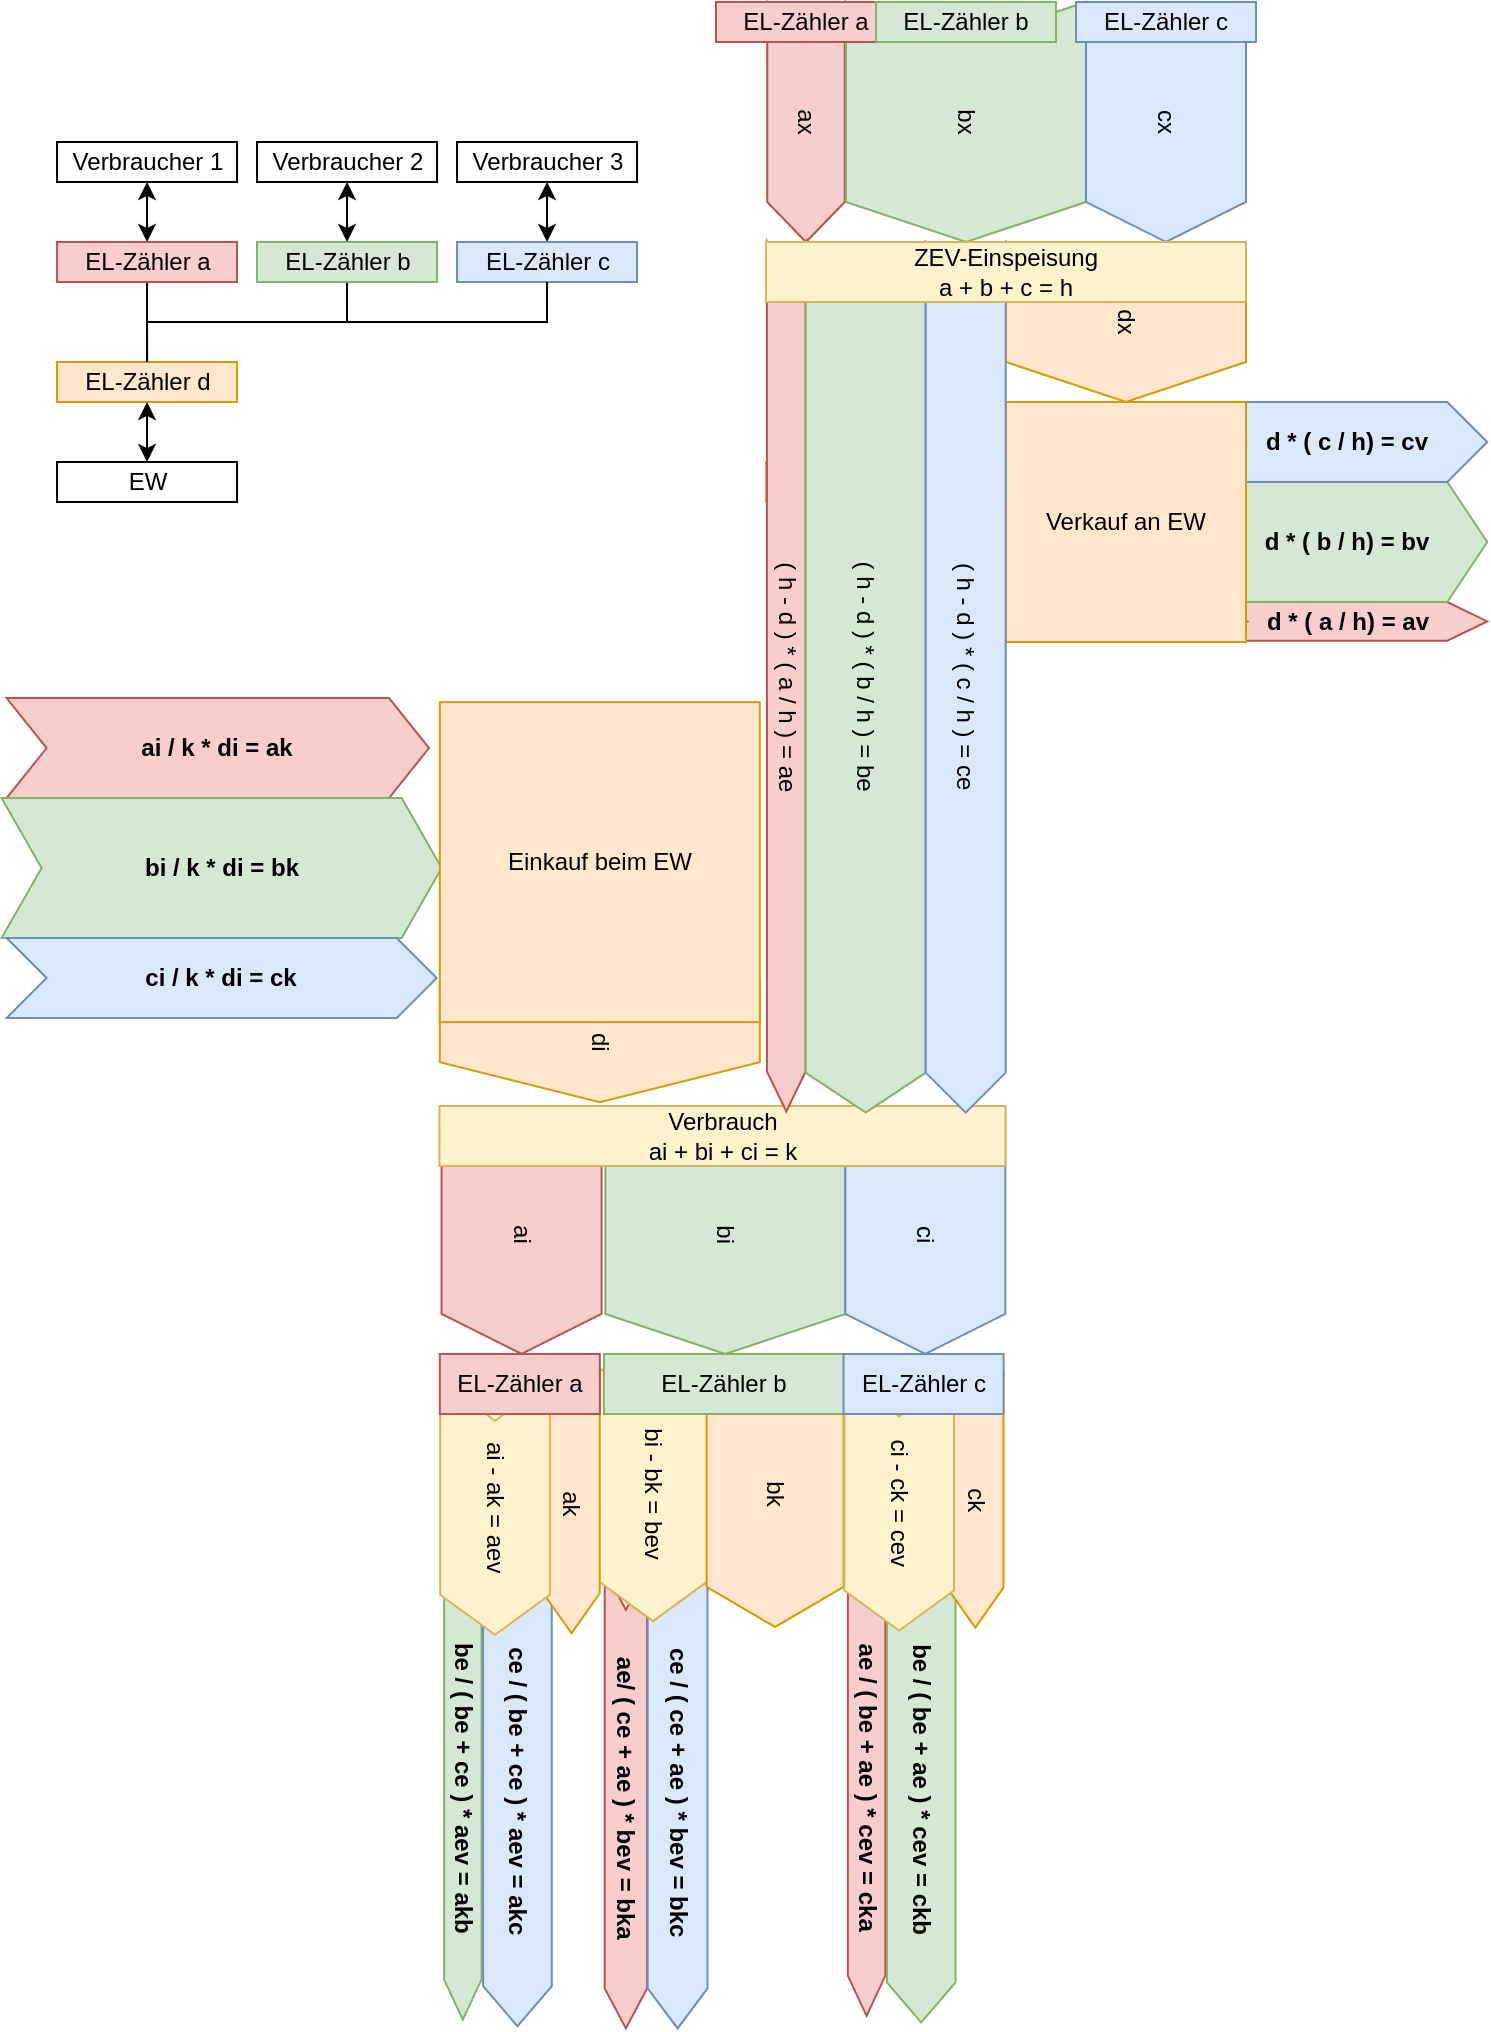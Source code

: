 <mxfile>
    <diagram name="Seite-1" id="jKMN51LfB6AQaLimZxCW">
        <mxGraphModel dx="688" dy="486" grid="1" gridSize="10" guides="1" tooltips="1" connect="1" arrows="1" fold="1" page="1" pageScale="1" pageWidth="827" pageHeight="1169" math="0" shadow="0">
            <root>
                <mxCell id="0"/>
                <mxCell id="1" parent="0"/>
                <mxCell id="Km60Tx-Bx8QJAWPqkn-1-41" value="ae/ ( ce + ae ) * bev = bka" style="shape=step;perimeter=stepPerimeter;whiteSpace=wrap;html=1;fixedSize=1;rotation=90;fillColor=#f8cecc;strokeColor=#b85450;fontStyle=1" parent="1" vertex="1">
                    <mxGeometry x="235.34" y="928.01" width="229.21" height="21.16" as="geometry"/>
                </mxCell>
                <mxCell id="Km60Tx-Bx8QJAWPqkn-1-43" value="ce / ( ce + ae ) * bev = bkc" style="shape=step;perimeter=stepPerimeter;whiteSpace=wrap;html=1;fixedSize=1;rotation=90;fillColor=#dae8fc;strokeColor=#6c8ebf;fontStyle=1" parent="1" vertex="1">
                    <mxGeometry x="257.73" y="920.2" width="236.15" height="29.92" as="geometry"/>
                </mxCell>
                <mxCell id="Km60Tx-Bx8QJAWPqkn-1-64" value="&lt;div&gt;bi - bk = bev&lt;/div&gt;" style="shape=step;perimeter=stepPerimeter;whiteSpace=wrap;html=1;fixedSize=1;rotation=90;fillColor=#fff2cc;strokeColor=#d6b656;" parent="1" vertex="1">
                    <mxGeometry x="300.005" y="758.645" width="127.04" height="54.83" as="geometry"/>
                </mxCell>
                <mxCell id="Km60Tx-Bx8QJAWPqkn-1-58" value="ai / k * di = ak" style="shape=step;perimeter=stepPerimeter;whiteSpace=wrap;html=1;fixedSize=1;rotation=0;fillColor=#f8cecc;strokeColor=#b85450;fontStyle=1" parent="1" vertex="1">
                    <mxGeometry x="40.31" y="388.04" width="211.21" height="49.97" as="geometry"/>
                </mxCell>
                <mxCell id="Km60Tx-Bx8QJAWPqkn-1-59" value="bi / k * di = bk" style="shape=step;perimeter=stepPerimeter;whiteSpace=wrap;html=1;fixedSize=1;rotation=0;fillColor=#d5e8d4;strokeColor=#82b366;fontStyle=1" parent="1" vertex="1">
                    <mxGeometry x="37.8" y="438.01" width="220.03" height="70" as="geometry"/>
                </mxCell>
                <mxCell id="Km60Tx-Bx8QJAWPqkn-1-60" value="ci / k * di = ck" style="shape=step;perimeter=stepPerimeter;whiteSpace=wrap;html=1;fixedSize=1;rotation=0;fillColor=#dae8fc;strokeColor=#6c8ebf;fontStyle=1" parent="1" vertex="1">
                    <mxGeometry x="40.3" y="508.01" width="215.03" height="40" as="geometry"/>
                </mxCell>
                <mxCell id="Km60Tx-Bx8QJAWPqkn-1-53" value="be / ( be + ce ) * aev = akb" style="shape=step;perimeter=stepPerimeter;whiteSpace=wrap;html=1;fixedSize=1;rotation=90;fillColor=#d5e8d4;strokeColor=#82b366;fontStyle=1" parent="1" vertex="1">
                    <mxGeometry x="152.7" y="923.73" width="231.44" height="18.72" as="geometry"/>
                </mxCell>
                <mxCell id="Km60Tx-Bx8QJAWPqkn-1-54" value="ce / ( be + ce ) * aev = akc" style="shape=step;perimeter=stepPerimeter;whiteSpace=wrap;html=1;fixedSize=1;rotation=90;fillColor=#dae8fc;strokeColor=#6c8ebf;fontStyle=1" parent="1" vertex="1">
                    <mxGeometry x="178.48" y="917.68" width="234.51" height="34.33" as="geometry"/>
                </mxCell>
                <mxCell id="Km60Tx-Bx8QJAWPqkn-1-55" value="ak" style="shape=step;perimeter=stepPerimeter;whiteSpace=wrap;html=1;fixedSize=1;rotation=90;fillColor=#ffe6cc;strokeColor=#d79b00;" parent="1" vertex="1">
                    <mxGeometry x="257.83" y="776.61" width="129.86" height="28.21" as="geometry"/>
                </mxCell>
                <mxCell id="Km60Tx-Bx8QJAWPqkn-1-56" value="ai" style="shape=step;perimeter=stepPerimeter;whiteSpace=wrap;html=1;fixedSize=1;rotation=90;fillColor=#f8cecc;strokeColor=#b85450;" parent="1" vertex="1">
                    <mxGeometry x="237.78" y="616" width="120" height="80" as="geometry"/>
                </mxCell>
                <mxCell id="Km60Tx-Bx8QJAWPqkn-1-44" value="ae / ( be + ae ) * cev = cka" style="shape=step;perimeter=stepPerimeter;whiteSpace=wrap;html=1;fixedSize=1;rotation=90;fillColor=#f8cecc;strokeColor=#b85450;fontStyle=1" parent="1" vertex="1">
                    <mxGeometry x="355.52" y="922.79" width="229.56" height="18.72" as="geometry"/>
                </mxCell>
                <mxCell id="Km60Tx-Bx8QJAWPqkn-1-45" value="be / ( be + ae ) * cev = ckb" style="shape=step;perimeter=stepPerimeter;whiteSpace=wrap;html=1;fixedSize=1;rotation=90;fillColor=#d5e8d4;strokeColor=#82b366;fontStyle=1" parent="1" vertex="1">
                    <mxGeometry x="381.3" y="916.75" width="232.63" height="34.33" as="geometry"/>
                </mxCell>
                <mxCell id="Km60Tx-Bx8QJAWPqkn-1-39" value="bk" style="shape=step;perimeter=stepPerimeter;whiteSpace=wrap;html=1;fixedSize=1;rotation=90;fillColor=#ffe6cc;strokeColor=#d79b00;" parent="1" vertex="1">
                    <mxGeometry x="358.13" y="751.82" width="132.86" height="68.47" as="geometry"/>
                </mxCell>
                <mxCell id="Km60Tx-Bx8QJAWPqkn-1-40" value="ck" style="shape=step;perimeter=stepPerimeter;whiteSpace=wrap;html=1;fixedSize=1;rotation=90;fillColor=#ffe6cc;strokeColor=#d79b00;" parent="1" vertex="1">
                    <mxGeometry x="461.12" y="775.2" width="127.04" height="28.21" as="geometry"/>
                </mxCell>
                <mxCell id="Km60Tx-Bx8QJAWPqkn-1-35" value="bi" style="shape=step;perimeter=stepPerimeter;whiteSpace=wrap;html=1;fixedSize=1;rotation=90;fillColor=#d5e8d4;strokeColor=#82b366;" parent="1" vertex="1">
                    <mxGeometry x="339.67" y="596" width="120" height="120" as="geometry"/>
                </mxCell>
                <mxCell id="Km60Tx-Bx8QJAWPqkn-1-36" value="ci" style="shape=step;perimeter=stepPerimeter;whiteSpace=wrap;html=1;fixedSize=1;rotation=90;fillColor=#dae8fc;strokeColor=#6c8ebf;" parent="1" vertex="1">
                    <mxGeometry x="439.66" y="616" width="120" height="80" as="geometry"/>
                </mxCell>
                <mxCell id="Km60Tx-Bx8QJAWPqkn-1-32" value="di" style="shape=step;perimeter=stepPerimeter;whiteSpace=wrap;html=1;fixedSize=1;rotation=90;fillColor=#ffe6cc;strokeColor=#d79b00;" parent="1" vertex="1">
                    <mxGeometry x="306.91" y="480.07" width="60" height="160" as="geometry"/>
                </mxCell>
                <mxCell id="Km60Tx-Bx8QJAWPqkn-1-27" value="d * ( a / h) = av" style="shape=step;perimeter=stepPerimeter;whiteSpace=wrap;html=1;fixedSize=1;rotation=0;fillColor=#f8cecc;strokeColor=#b85450;fontStyle=1" parent="1" vertex="1">
                    <mxGeometry x="640.64" y="340" width="140" height="19.38" as="geometry"/>
                </mxCell>
                <mxCell id="Km60Tx-Bx8QJAWPqkn-1-28" value="d * ( b / h) = bv" style="shape=step;perimeter=stepPerimeter;whiteSpace=wrap;html=1;fixedSize=1;rotation=0;fillColor=#d5e8d4;strokeColor=#82b366;fontStyle=1" parent="1" vertex="1">
                    <mxGeometry x="640.08" y="280.0" width="140.56" height="60" as="geometry"/>
                </mxCell>
                <mxCell id="Km60Tx-Bx8QJAWPqkn-1-29" value="d * ( c / h) = cv" style="shape=step;perimeter=stepPerimeter;whiteSpace=wrap;html=1;fixedSize=1;rotation=0;fillColor=#dae8fc;strokeColor=#6c8ebf;fontStyle=1" parent="1" vertex="1">
                    <mxGeometry x="640.08" y="240" width="140.56" height="40" as="geometry"/>
                </mxCell>
                <mxCell id="Km60Tx-Bx8QJAWPqkn-1-25" value="dx" style="shape=step;perimeter=stepPerimeter;whiteSpace=wrap;html=1;fixedSize=1;rotation=90;fillColor=#ffe6cc;strokeColor=#d79b00;" parent="1" vertex="1">
                    <mxGeometry x="560" y="140" width="80" height="120" as="geometry"/>
                </mxCell>
                <mxCell id="Km60Tx-Bx8QJAWPqkn-1-19" value="ax" style="shape=step;perimeter=stepPerimeter;whiteSpace=wrap;html=1;fixedSize=1;rotation=90;fillColor=#f8cecc;strokeColor=#b85450;" parent="1" vertex="1">
                    <mxGeometry x="380" y="80.63" width="120" height="38.75" as="geometry"/>
                </mxCell>
                <mxCell id="Km60Tx-Bx8QJAWPqkn-1-20" value="bx" style="shape=step;perimeter=stepPerimeter;whiteSpace=wrap;html=1;fixedSize=1;rotation=90;fillColor=#d5e8d4;strokeColor=#82b366;" parent="1" vertex="1">
                    <mxGeometry x="460" y="40" width="120" height="120" as="geometry"/>
                </mxCell>
                <mxCell id="Km60Tx-Bx8QJAWPqkn-1-21" value="cx" style="shape=step;perimeter=stepPerimeter;whiteSpace=wrap;html=1;fixedSize=1;rotation=90;fillColor=#dae8fc;strokeColor=#6c8ebf;" parent="1" vertex="1">
                    <mxGeometry x="560" y="60" width="120" height="80" as="geometry"/>
                </mxCell>
                <mxCell id="Km60Tx-Bx8QJAWPqkn-1-1" value="EW" style="rounded=0;whiteSpace=wrap;html=1;" parent="1" vertex="1">
                    <mxGeometry x="65.52" y="270" width="90" height="20" as="geometry"/>
                </mxCell>
                <mxCell id="Km60Tx-Bx8QJAWPqkn-1-2" value="Verbraucher 1" style="rounded=0;whiteSpace=wrap;html=1;" parent="1" vertex="1">
                    <mxGeometry x="65.52" y="110" width="90" height="20" as="geometry"/>
                </mxCell>
                <mxCell id="Km60Tx-Bx8QJAWPqkn-1-3" value="&lt;div&gt;Verbraucher 2&lt;/div&gt;" style="rounded=0;whiteSpace=wrap;html=1;" parent="1" vertex="1">
                    <mxGeometry x="165.52" y="110" width="90" height="20" as="geometry"/>
                </mxCell>
                <mxCell id="Km60Tx-Bx8QJAWPqkn-1-4" value="&lt;div&gt;Verbraucher 3&lt;/div&gt;" style="rounded=0;whiteSpace=wrap;html=1;" parent="1" vertex="1">
                    <mxGeometry x="265.52" y="110" width="90" height="20" as="geometry"/>
                </mxCell>
                <mxCell id="Km60Tx-Bx8QJAWPqkn-1-13" style="edgeStyle=orthogonalEdgeStyle;rounded=0;orthogonalLoop=1;jettySize=auto;html=1;exitX=0.5;exitY=1;exitDx=0;exitDy=0;entryX=0.5;entryY=0;entryDx=0;entryDy=0;endArrow=none;endFill=0;" parent="1" source="Km60Tx-Bx8QJAWPqkn-1-5" target="Km60Tx-Bx8QJAWPqkn-1-8" edge="1">
                    <mxGeometry relative="1" as="geometry"/>
                </mxCell>
                <mxCell id="Km60Tx-Bx8QJAWPqkn-1-5" value="EL-Zähler a" style="rounded=0;whiteSpace=wrap;html=1;fillColor=#f8cecc;strokeColor=#b85450;" parent="1" vertex="1">
                    <mxGeometry x="65.52" y="160" width="90" height="20" as="geometry"/>
                </mxCell>
                <mxCell id="Km60Tx-Bx8QJAWPqkn-1-14" style="edgeStyle=orthogonalEdgeStyle;rounded=0;orthogonalLoop=1;jettySize=auto;html=1;exitX=0.5;exitY=1;exitDx=0;exitDy=0;entryX=0.5;entryY=0;entryDx=0;entryDy=0;endArrow=none;endFill=0;" parent="1" source="Km60Tx-Bx8QJAWPqkn-1-6" target="Km60Tx-Bx8QJAWPqkn-1-8" edge="1">
                    <mxGeometry relative="1" as="geometry">
                        <mxPoint x="210.52" y="220" as="targetPoint"/>
                    </mxGeometry>
                </mxCell>
                <mxCell id="Km60Tx-Bx8QJAWPqkn-1-6" value="&lt;div&gt;EL-Zähler b&lt;/div&gt;" style="rounded=0;whiteSpace=wrap;html=1;fillColor=#d5e8d4;strokeColor=#82b366;" parent="1" vertex="1">
                    <mxGeometry x="165.52" y="160" width="90" height="20" as="geometry"/>
                </mxCell>
                <mxCell id="Km60Tx-Bx8QJAWPqkn-1-7" value="EL-Zähler c" style="rounded=0;whiteSpace=wrap;html=1;fillColor=#dae8fc;strokeColor=#6c8ebf;" parent="1" vertex="1">
                    <mxGeometry x="265.52" y="160" width="90" height="20" as="geometry"/>
                </mxCell>
                <mxCell id="Km60Tx-Bx8QJAWPqkn-1-8" value="EL-Zähler d" style="rounded=0;whiteSpace=wrap;html=1;fillColor=#ffe6cc;strokeColor=#d79b00;" parent="1" vertex="1">
                    <mxGeometry x="65.52" y="220" width="90" height="20" as="geometry"/>
                </mxCell>
                <mxCell id="Km60Tx-Bx8QJAWPqkn-1-9" value="" style="endArrow=classic;startArrow=classic;html=1;rounded=0;entryX=0.5;entryY=1;entryDx=0;entryDy=0;exitX=0.5;exitY=0;exitDx=0;exitDy=0;" parent="1" source="Km60Tx-Bx8QJAWPqkn-1-5" target="Km60Tx-Bx8QJAWPqkn-1-2" edge="1">
                    <mxGeometry width="50" height="50" relative="1" as="geometry">
                        <mxPoint x="-74.48" y="310" as="sourcePoint"/>
                        <mxPoint x="-24.48" y="260" as="targetPoint"/>
                    </mxGeometry>
                </mxCell>
                <mxCell id="Km60Tx-Bx8QJAWPqkn-1-10" value="" style="endArrow=classic;startArrow=classic;html=1;rounded=0;entryX=0.5;entryY=1;entryDx=0;entryDy=0;exitX=0.5;exitY=0;exitDx=0;exitDy=0;" parent="1" source="Km60Tx-Bx8QJAWPqkn-1-6" target="Km60Tx-Bx8QJAWPqkn-1-3" edge="1">
                    <mxGeometry width="50" height="50" relative="1" as="geometry">
                        <mxPoint x="195.52" y="150" as="sourcePoint"/>
                        <mxPoint x="195.52" y="120" as="targetPoint"/>
                    </mxGeometry>
                </mxCell>
                <mxCell id="Km60Tx-Bx8QJAWPqkn-1-11" value="" style="endArrow=classic;startArrow=classic;html=1;rounded=0;entryX=0.5;entryY=1;entryDx=0;entryDy=0;exitX=0.5;exitY=0;exitDx=0;exitDy=0;" parent="1" source="Km60Tx-Bx8QJAWPqkn-1-7" target="Km60Tx-Bx8QJAWPqkn-1-4" edge="1">
                    <mxGeometry width="50" height="50" relative="1" as="geometry">
                        <mxPoint x="285.52" y="170" as="sourcePoint"/>
                        <mxPoint x="285.52" y="140" as="targetPoint"/>
                    </mxGeometry>
                </mxCell>
                <mxCell id="Km60Tx-Bx8QJAWPqkn-1-12" value="" style="endArrow=classic;startArrow=classic;html=1;rounded=0;entryX=0.5;entryY=1;entryDx=0;entryDy=0;exitX=0.5;exitY=0;exitDx=0;exitDy=0;" parent="1" source="Km60Tx-Bx8QJAWPqkn-1-1" target="Km60Tx-Bx8QJAWPqkn-1-8" edge="1">
                    <mxGeometry width="50" height="50" relative="1" as="geometry">
                        <mxPoint x="255.52" y="250" as="sourcePoint"/>
                        <mxPoint x="255.52" y="220" as="targetPoint"/>
                    </mxGeometry>
                </mxCell>
                <mxCell id="Km60Tx-Bx8QJAWPqkn-1-15" style="edgeStyle=orthogonalEdgeStyle;rounded=0;orthogonalLoop=1;jettySize=auto;html=1;exitX=0.5;exitY=1;exitDx=0;exitDy=0;entryX=0.5;entryY=0;entryDx=0;entryDy=0;endArrow=none;endFill=0;" parent="1" source="Km60Tx-Bx8QJAWPqkn-1-7" target="Km60Tx-Bx8QJAWPqkn-1-8" edge="1">
                    <mxGeometry relative="1" as="geometry">
                        <mxPoint x="95.52" y="210" as="targetPoint"/>
                    </mxGeometry>
                </mxCell>
                <mxCell id="Km60Tx-Bx8QJAWPqkn-1-16" value="EL-Zähler a" style="rounded=0;whiteSpace=wrap;html=1;fillColor=#f8cecc;strokeColor=#b85450;" parent="1" vertex="1">
                    <mxGeometry x="395" y="40" width="90" height="20" as="geometry"/>
                </mxCell>
                <mxCell id="Km60Tx-Bx8QJAWPqkn-1-17" value="&lt;div&gt;EL-Zähler b&lt;/div&gt;" style="rounded=0;whiteSpace=wrap;html=1;fillColor=#d5e8d4;strokeColor=#82b366;" parent="1" vertex="1">
                    <mxGeometry x="475" y="40" width="90" height="20" as="geometry"/>
                </mxCell>
                <mxCell id="Km60Tx-Bx8QJAWPqkn-1-18" value="EL-Zähler c" style="rounded=0;whiteSpace=wrap;html=1;fillColor=#dae8fc;strokeColor=#6c8ebf;" parent="1" vertex="1">
                    <mxGeometry x="575" y="40" width="90" height="20" as="geometry"/>
                </mxCell>
                <mxCell id="Km60Tx-Bx8QJAWPqkn-1-26" value="Verkauf an EW" style="rounded=0;whiteSpace=wrap;html=1;fillColor=#ffe6cc;strokeColor=#d79b00;" parent="1" vertex="1">
                    <mxGeometry x="540" y="240" width="120" height="120" as="geometry"/>
                </mxCell>
                <mxCell id="Km60Tx-Bx8QJAWPqkn-1-30" value="ZEV-Eigenverbauch" style="rounded=0;whiteSpace=wrap;html=1;fillColor=#fff2cc;strokeColor=#d6b656;" parent="1" vertex="1">
                    <mxGeometry x="420" y="270" width="120" height="20" as="geometry"/>
                </mxCell>
                <mxCell id="Km60Tx-Bx8QJAWPqkn-1-31" value="Einkauf beim EW" style="rounded=0;whiteSpace=wrap;html=1;fillColor=#ffe6cc;strokeColor=#d79b00;" parent="1" vertex="1">
                    <mxGeometry x="256.91" y="390.07" width="160" height="160" as="geometry"/>
                </mxCell>
                <mxCell id="Km60Tx-Bx8QJAWPqkn-1-33" value="&lt;div&gt;Verbrauch&lt;/div&gt;&lt;div&gt;ai + bi + ci = k&lt;/div&gt;" style="rounded=0;whiteSpace=wrap;html=1;fillColor=#fff2cc;strokeColor=#d6b656;" parent="1" vertex="1">
                    <mxGeometry x="256.72" y="592" width="283.03" height="30" as="geometry"/>
                </mxCell>
                <mxCell id="Km60Tx-Bx8QJAWPqkn-1-37" value="&lt;div&gt;EL-Zähler b&lt;/div&gt;" style="rounded=0;whiteSpace=wrap;html=1;fillColor=#d5e8d4;strokeColor=#82b366;" parent="1" vertex="1">
                    <mxGeometry x="338.95" y="716" width="120" height="30" as="geometry"/>
                </mxCell>
                <mxCell id="Km60Tx-Bx8QJAWPqkn-1-47" value="( h - d ) * ( a / h ) = ae" style="shape=step;perimeter=stepPerimeter;whiteSpace=wrap;html=1;fixedSize=1;rotation=90;fillColor=#f8cecc;strokeColor=#b85450;" parent="1" vertex="1">
                    <mxGeometry x="212.81" y="367.66" width="434.7" height="19.38" as="geometry"/>
                </mxCell>
                <mxCell id="Km60Tx-Bx8QJAWPqkn-1-48" value="( h - d ) * ( b / h ) = be" style="shape=step;perimeter=stepPerimeter;whiteSpace=wrap;html=1;fixedSize=1;rotation=90;fillColor=#d5e8d4;strokeColor=#82b366;" parent="1" vertex="1">
                    <mxGeometry x="252.18" y="347.66" width="435.32" height="60" as="geometry"/>
                </mxCell>
                <mxCell id="Km60Tx-Bx8QJAWPqkn-1-49" value="( h - d ) * ( c / h ) = ce" style="shape=step;perimeter=stepPerimeter;whiteSpace=wrap;html=1;fixedSize=1;rotation=90;fillColor=#dae8fc;strokeColor=#6c8ebf;" parent="1" vertex="1">
                    <mxGeometry x="302.18" y="357.66" width="435.32" height="40" as="geometry"/>
                </mxCell>
                <mxCell id="Km60Tx-Bx8QJAWPqkn-1-22" value="&lt;div&gt;ZEV-Einspeisung&lt;/div&gt;&lt;div&gt;a + b + c = h&lt;/div&gt;" style="rounded=0;whiteSpace=wrap;html=1;fillColor=#fff2cc;strokeColor=#d6b656;" parent="1" vertex="1">
                    <mxGeometry x="420" y="160" width="240" height="30" as="geometry"/>
                </mxCell>
                <mxCell id="Km60Tx-Bx8QJAWPqkn-1-63" value="ci - ck = cev" style="shape=step;perimeter=stepPerimeter;whiteSpace=wrap;html=1;fixedSize=1;rotation=90;fillColor=#fff2cc;strokeColor=#d6b656;" parent="1" vertex="1">
                    <mxGeometry x="423.05" y="763.31" width="127.04" height="54.83" as="geometry"/>
                </mxCell>
                <mxCell id="Km60Tx-Bx8QJAWPqkn-1-38" value="EL-Zähler c" style="rounded=0;whiteSpace=wrap;html=1;fillColor=#dae8fc;strokeColor=#6c8ebf;" parent="1" vertex="1">
                    <mxGeometry x="458.79" y="716" width="80" height="30" as="geometry"/>
                </mxCell>
                <mxCell id="Km60Tx-Bx8QJAWPqkn-1-65" value="ai - ak = aev" style="shape=step;perimeter=stepPerimeter;whiteSpace=wrap;html=1;fixedSize=1;rotation=90;fillColor=#fff2cc;strokeColor=#d6b656;" parent="1" vertex="1">
                    <mxGeometry x="221.005" y="765.465" width="127.04" height="54.83" as="geometry"/>
                </mxCell>
                <mxCell id="Km60Tx-Bx8QJAWPqkn-1-57" value="EL-Zähler a" style="rounded=0;whiteSpace=wrap;html=1;fillColor=#f8cecc;strokeColor=#b85450;" parent="1" vertex="1">
                    <mxGeometry x="256.91" y="716" width="80" height="30" as="geometry"/>
                </mxCell>
            </root>
        </mxGraphModel>
    </diagram>
</mxfile>